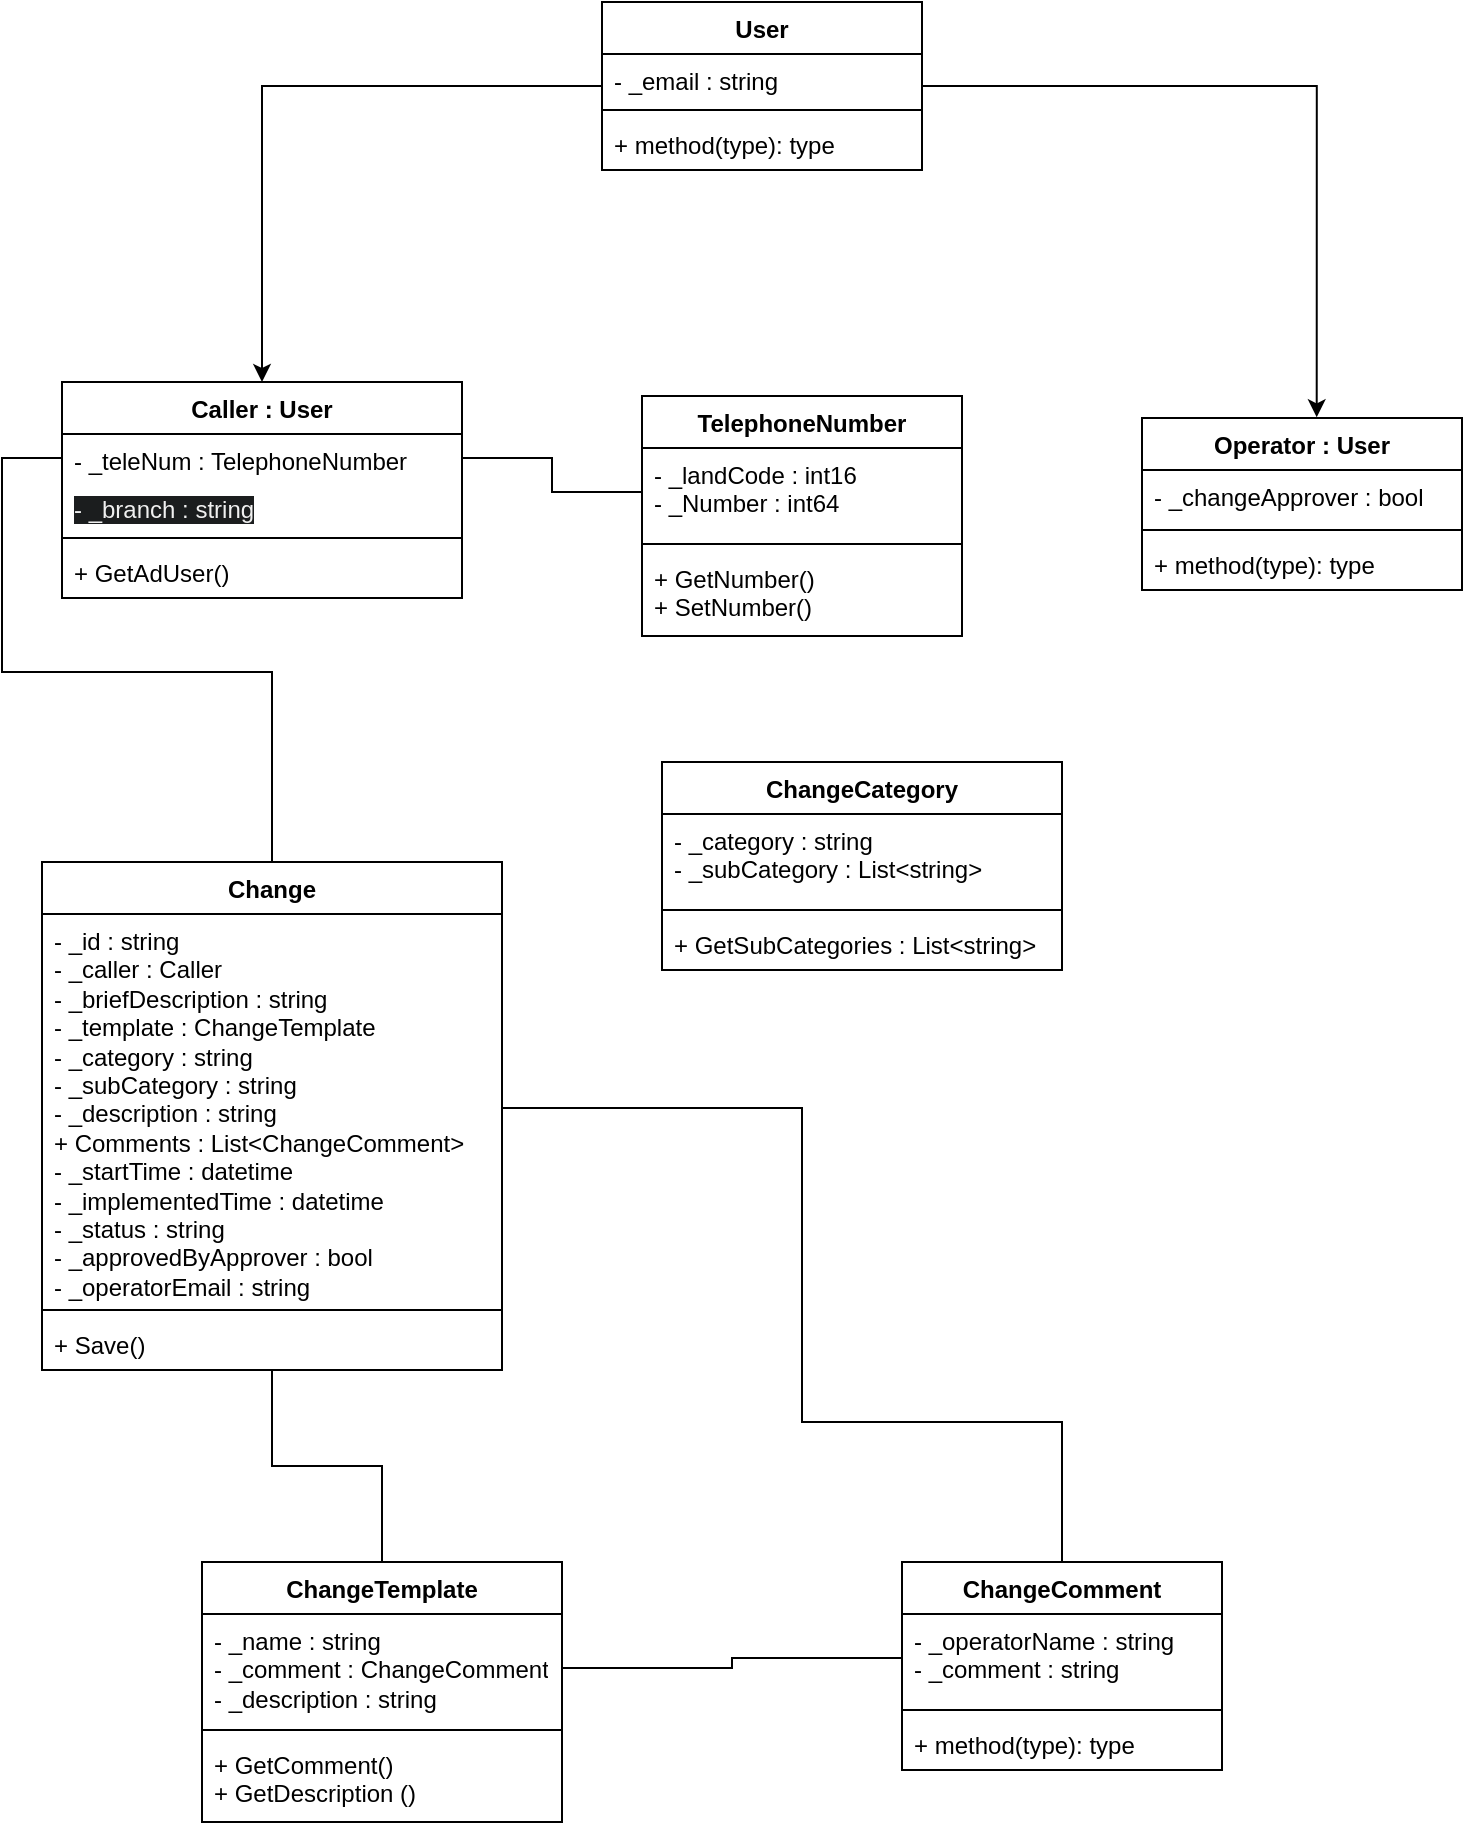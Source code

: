 <mxfile version="24.1.0" type="device">
  <diagram id="C5RBs43oDa-KdzZeNtuy" name="Page-1">
    <mxGraphModel dx="929" dy="1187" grid="1" gridSize="10" guides="1" tooltips="1" connect="1" arrows="1" fold="1" page="1" pageScale="1" pageWidth="827" pageHeight="1169" math="0" shadow="0">
      <root>
        <mxCell id="WIyWlLk6GJQsqaUBKTNV-0" />
        <mxCell id="WIyWlLk6GJQsqaUBKTNV-1" parent="WIyWlLk6GJQsqaUBKTNV-0" />
        <mxCell id="19rDqTsKs1Nc5wk-fJlx-0" value="Caller : User" style="swimlane;fontStyle=1;align=center;verticalAlign=top;childLayout=stackLayout;horizontal=1;startSize=26;horizontalStack=0;resizeParent=1;resizeParentMax=0;resizeLast=0;collapsible=1;marginBottom=0;whiteSpace=wrap;html=1;" parent="WIyWlLk6GJQsqaUBKTNV-1" vertex="1">
          <mxGeometry x="79" y="210" width="200" height="108" as="geometry" />
        </mxCell>
        <mxCell id="19rDqTsKs1Nc5wk-fJlx-1" value="- _teleNum : TelephoneNumber" style="text;strokeColor=none;fillColor=none;align=left;verticalAlign=top;spacingLeft=4;spacingRight=4;overflow=hidden;rotatable=0;points=[[0,0.5],[1,0.5]];portConstraint=eastwest;whiteSpace=wrap;html=1;" parent="19rDqTsKs1Nc5wk-fJlx-0" vertex="1">
          <mxGeometry y="26" width="200" height="24" as="geometry" />
        </mxCell>
        <mxCell id="vjymRNSx_NfSV9lil332-0" value="&lt;span style=&quot;color: rgb(240, 240, 240); font-family: Helvetica; font-size: 12px; font-style: normal; font-variant-ligatures: normal; font-variant-caps: normal; font-weight: 400; letter-spacing: normal; orphans: 2; text-align: left; text-indent: 0px; text-transform: none; widows: 2; word-spacing: 0px; -webkit-text-stroke-width: 0px; white-space: normal; background-color: rgb(27, 29, 30); text-decoration-thickness: initial; text-decoration-style: initial; text-decoration-color: initial; display: inline !important; float: none;&quot;&gt;- _branch : string&lt;/span&gt;&lt;div&gt;&lt;br/&gt;&lt;/div&gt;" style="text;strokeColor=none;fillColor=none;align=left;verticalAlign=top;spacingLeft=4;spacingRight=4;overflow=hidden;rotatable=0;points=[[0,0.5],[1,0.5]];portConstraint=eastwest;whiteSpace=wrap;html=1;" vertex="1" parent="19rDqTsKs1Nc5wk-fJlx-0">
          <mxGeometry y="50" width="200" height="24" as="geometry" />
        </mxCell>
        <mxCell id="19rDqTsKs1Nc5wk-fJlx-2" value="" style="line;strokeWidth=1;fillColor=none;align=left;verticalAlign=middle;spacingTop=-1;spacingLeft=3;spacingRight=3;rotatable=0;labelPosition=right;points=[];portConstraint=eastwest;strokeColor=inherit;" parent="19rDqTsKs1Nc5wk-fJlx-0" vertex="1">
          <mxGeometry y="74" width="200" height="8" as="geometry" />
        </mxCell>
        <mxCell id="19rDqTsKs1Nc5wk-fJlx-3" value="+ GetAdUser()" style="text;strokeColor=none;fillColor=none;align=left;verticalAlign=top;spacingLeft=4;spacingRight=4;overflow=hidden;rotatable=0;points=[[0,0.5],[1,0.5]];portConstraint=eastwest;whiteSpace=wrap;html=1;" parent="19rDqTsKs1Nc5wk-fJlx-0" vertex="1">
          <mxGeometry y="82" width="200" height="26" as="geometry" />
        </mxCell>
        <mxCell id="19rDqTsKs1Nc5wk-fJlx-4" value="TelephoneNumber" style="swimlane;fontStyle=1;align=center;verticalAlign=top;childLayout=stackLayout;horizontal=1;startSize=26;horizontalStack=0;resizeParent=1;resizeParentMax=0;resizeLast=0;collapsible=1;marginBottom=0;whiteSpace=wrap;html=1;" parent="WIyWlLk6GJQsqaUBKTNV-1" vertex="1">
          <mxGeometry x="369" y="217" width="160" height="120" as="geometry" />
        </mxCell>
        <mxCell id="19rDqTsKs1Nc5wk-fJlx-5" value="- _landCode : int16&lt;div&gt;- _Number : int64&lt;/div&gt;" style="text;strokeColor=none;fillColor=none;align=left;verticalAlign=top;spacingLeft=4;spacingRight=4;overflow=hidden;rotatable=0;points=[[0,0.5],[1,0.5]];portConstraint=eastwest;whiteSpace=wrap;html=1;" parent="19rDqTsKs1Nc5wk-fJlx-4" vertex="1">
          <mxGeometry y="26" width="160" height="44" as="geometry" />
        </mxCell>
        <mxCell id="19rDqTsKs1Nc5wk-fJlx-6" value="" style="line;strokeWidth=1;fillColor=none;align=left;verticalAlign=middle;spacingTop=-1;spacingLeft=3;spacingRight=3;rotatable=0;labelPosition=right;points=[];portConstraint=eastwest;strokeColor=inherit;" parent="19rDqTsKs1Nc5wk-fJlx-4" vertex="1">
          <mxGeometry y="70" width="160" height="8" as="geometry" />
        </mxCell>
        <mxCell id="19rDqTsKs1Nc5wk-fJlx-7" value="+ GetNumber()&lt;div&gt;+ SetNumber()&lt;/div&gt;" style="text;strokeColor=none;fillColor=none;align=left;verticalAlign=top;spacingLeft=4;spacingRight=4;overflow=hidden;rotatable=0;points=[[0,0.5],[1,0.5]];portConstraint=eastwest;whiteSpace=wrap;html=1;" parent="19rDqTsKs1Nc5wk-fJlx-4" vertex="1">
          <mxGeometry y="78" width="160" height="42" as="geometry" />
        </mxCell>
        <mxCell id="19rDqTsKs1Nc5wk-fJlx-8" style="edgeStyle=orthogonalEdgeStyle;rounded=0;orthogonalLoop=1;jettySize=auto;html=1;endArrow=none;endFill=0;entryX=0;entryY=0.5;entryDx=0;entryDy=0;" parent="WIyWlLk6GJQsqaUBKTNV-1" source="19rDqTsKs1Nc5wk-fJlx-1" target="19rDqTsKs1Nc5wk-fJlx-5" edge="1">
          <mxGeometry relative="1" as="geometry">
            <mxPoint x="329" y="310" as="targetPoint" />
          </mxGeometry>
        </mxCell>
        <mxCell id="19rDqTsKs1Nc5wk-fJlx-15" style="edgeStyle=orthogonalEdgeStyle;rounded=0;orthogonalLoop=1;jettySize=auto;html=1;entryX=0;entryY=0.5;entryDx=0;entryDy=0;endArrow=none;endFill=0;" parent="WIyWlLk6GJQsqaUBKTNV-1" source="19rDqTsKs1Nc5wk-fJlx-10" target="19rDqTsKs1Nc5wk-fJlx-1" edge="1">
          <mxGeometry relative="1" as="geometry" />
        </mxCell>
        <mxCell id="19rDqTsKs1Nc5wk-fJlx-28" style="edgeStyle=orthogonalEdgeStyle;rounded=0;orthogonalLoop=1;jettySize=auto;html=1;entryX=0.5;entryY=0;entryDx=0;entryDy=0;endArrow=none;endFill=0;" parent="WIyWlLk6GJQsqaUBKTNV-1" source="19rDqTsKs1Nc5wk-fJlx-10" target="19rDqTsKs1Nc5wk-fJlx-20" edge="1">
          <mxGeometry relative="1" as="geometry" />
        </mxCell>
        <mxCell id="19rDqTsKs1Nc5wk-fJlx-10" value="Change" style="swimlane;fontStyle=1;align=center;verticalAlign=top;childLayout=stackLayout;horizontal=1;startSize=26;horizontalStack=0;resizeParent=1;resizeParentMax=0;resizeLast=0;collapsible=1;marginBottom=0;whiteSpace=wrap;html=1;" parent="WIyWlLk6GJQsqaUBKTNV-1" vertex="1">
          <mxGeometry x="69" y="450" width="230" height="254" as="geometry" />
        </mxCell>
        <mxCell id="19rDqTsKs1Nc5wk-fJlx-11" value="&lt;div&gt;- _id : string&lt;/div&gt;&lt;div&gt;- _caller : Caller&lt;/div&gt;- _briefDescription : string&lt;div&gt;- _template : ChangeTemplate&lt;/div&gt;&lt;div&gt;- _category : string&lt;/div&gt;&lt;div&gt;- _subCategory : string&lt;/div&gt;&lt;div&gt;- _description : string&lt;/div&gt;&lt;div&gt;+ Comments : List&amp;lt;ChangeComment&amp;gt;&lt;/div&gt;&lt;div&gt;- _startTime : datetime&lt;/div&gt;&lt;div&gt;- _implementedTime : datetime&lt;/div&gt;&lt;div&gt;- _status : string&lt;/div&gt;&lt;div&gt;- _approvedByApprover : bool&lt;/div&gt;&lt;div&gt;- _operatorEmail : string&lt;/div&gt;" style="text;strokeColor=none;fillColor=none;align=left;verticalAlign=top;spacingLeft=4;spacingRight=4;overflow=hidden;rotatable=0;points=[[0,0.5],[1,0.5]];portConstraint=eastwest;whiteSpace=wrap;html=1;" parent="19rDqTsKs1Nc5wk-fJlx-10" vertex="1">
          <mxGeometry y="26" width="230" height="194" as="geometry" />
        </mxCell>
        <mxCell id="19rDqTsKs1Nc5wk-fJlx-12" value="" style="line;strokeWidth=1;fillColor=none;align=left;verticalAlign=middle;spacingTop=-1;spacingLeft=3;spacingRight=3;rotatable=0;labelPosition=right;points=[];portConstraint=eastwest;strokeColor=inherit;" parent="19rDqTsKs1Nc5wk-fJlx-10" vertex="1">
          <mxGeometry y="220" width="230" height="8" as="geometry" />
        </mxCell>
        <mxCell id="19rDqTsKs1Nc5wk-fJlx-13" value="+ Save()" style="text;strokeColor=none;fillColor=none;align=left;verticalAlign=top;spacingLeft=4;spacingRight=4;overflow=hidden;rotatable=0;points=[[0,0.5],[1,0.5]];portConstraint=eastwest;whiteSpace=wrap;html=1;" parent="19rDqTsKs1Nc5wk-fJlx-10" vertex="1">
          <mxGeometry y="228" width="230" height="26" as="geometry" />
        </mxCell>
        <mxCell id="19rDqTsKs1Nc5wk-fJlx-16" value="ChangeCategory" style="swimlane;fontStyle=1;align=center;verticalAlign=top;childLayout=stackLayout;horizontal=1;startSize=26;horizontalStack=0;resizeParent=1;resizeParentMax=0;resizeLast=0;collapsible=1;marginBottom=0;whiteSpace=wrap;html=1;" parent="WIyWlLk6GJQsqaUBKTNV-1" vertex="1">
          <mxGeometry x="379" y="400" width="200" height="104" as="geometry" />
        </mxCell>
        <mxCell id="19rDqTsKs1Nc5wk-fJlx-17" value="- _category : string&lt;div&gt;- _subCategory : List&amp;lt;string&amp;gt;&lt;/div&gt;" style="text;strokeColor=none;fillColor=none;align=left;verticalAlign=top;spacingLeft=4;spacingRight=4;overflow=hidden;rotatable=0;points=[[0,0.5],[1,0.5]];portConstraint=eastwest;whiteSpace=wrap;html=1;" parent="19rDqTsKs1Nc5wk-fJlx-16" vertex="1">
          <mxGeometry y="26" width="200" height="44" as="geometry" />
        </mxCell>
        <mxCell id="19rDqTsKs1Nc5wk-fJlx-18" value="" style="line;strokeWidth=1;fillColor=none;align=left;verticalAlign=middle;spacingTop=-1;spacingLeft=3;spacingRight=3;rotatable=0;labelPosition=right;points=[];portConstraint=eastwest;strokeColor=inherit;" parent="19rDqTsKs1Nc5wk-fJlx-16" vertex="1">
          <mxGeometry y="70" width="200" height="8" as="geometry" />
        </mxCell>
        <mxCell id="19rDqTsKs1Nc5wk-fJlx-19" value="+ GetSubCategories : List&amp;lt;string&amp;gt;" style="text;strokeColor=none;fillColor=none;align=left;verticalAlign=top;spacingLeft=4;spacingRight=4;overflow=hidden;rotatable=0;points=[[0,0.5],[1,0.5]];portConstraint=eastwest;whiteSpace=wrap;html=1;" parent="19rDqTsKs1Nc5wk-fJlx-16" vertex="1">
          <mxGeometry y="78" width="200" height="26" as="geometry" />
        </mxCell>
        <mxCell id="19rDqTsKs1Nc5wk-fJlx-20" value="ChangeTemplate" style="swimlane;fontStyle=1;align=center;verticalAlign=top;childLayout=stackLayout;horizontal=1;startSize=26;horizontalStack=0;resizeParent=1;resizeParentMax=0;resizeLast=0;collapsible=1;marginBottom=0;whiteSpace=wrap;html=1;" parent="WIyWlLk6GJQsqaUBKTNV-1" vertex="1">
          <mxGeometry x="149" y="800" width="180" height="130" as="geometry" />
        </mxCell>
        <mxCell id="19rDqTsKs1Nc5wk-fJlx-21" value="- _name : string&lt;div&gt;- _comment : ChangeComment&lt;/div&gt;&lt;div&gt;- _description : string&lt;/div&gt;" style="text;strokeColor=none;fillColor=none;align=left;verticalAlign=top;spacingLeft=4;spacingRight=4;overflow=hidden;rotatable=0;points=[[0,0.5],[1,0.5]];portConstraint=eastwest;whiteSpace=wrap;html=1;" parent="19rDqTsKs1Nc5wk-fJlx-20" vertex="1">
          <mxGeometry y="26" width="180" height="54" as="geometry" />
        </mxCell>
        <mxCell id="19rDqTsKs1Nc5wk-fJlx-22" value="" style="line;strokeWidth=1;fillColor=none;align=left;verticalAlign=middle;spacingTop=-1;spacingLeft=3;spacingRight=3;rotatable=0;labelPosition=right;points=[];portConstraint=eastwest;strokeColor=inherit;" parent="19rDqTsKs1Nc5wk-fJlx-20" vertex="1">
          <mxGeometry y="80" width="180" height="8" as="geometry" />
        </mxCell>
        <mxCell id="19rDqTsKs1Nc5wk-fJlx-23" value="+ GetComment()&lt;div&gt;+ GetDescription ()&lt;/div&gt;" style="text;strokeColor=none;fillColor=none;align=left;verticalAlign=top;spacingLeft=4;spacingRight=4;overflow=hidden;rotatable=0;points=[[0,0.5],[1,0.5]];portConstraint=eastwest;whiteSpace=wrap;html=1;" parent="19rDqTsKs1Nc5wk-fJlx-20" vertex="1">
          <mxGeometry y="88" width="180" height="42" as="geometry" />
        </mxCell>
        <mxCell id="19rDqTsKs1Nc5wk-fJlx-24" value="ChangeComment" style="swimlane;fontStyle=1;align=center;verticalAlign=top;childLayout=stackLayout;horizontal=1;startSize=26;horizontalStack=0;resizeParent=1;resizeParentMax=0;resizeLast=0;collapsible=1;marginBottom=0;whiteSpace=wrap;html=1;" parent="WIyWlLk6GJQsqaUBKTNV-1" vertex="1">
          <mxGeometry x="499" y="800" width="160" height="104" as="geometry" />
        </mxCell>
        <mxCell id="19rDqTsKs1Nc5wk-fJlx-25" value="- _operatorName : string&lt;div&gt;- _comment : string&lt;/div&gt;" style="text;strokeColor=none;fillColor=none;align=left;verticalAlign=top;spacingLeft=4;spacingRight=4;overflow=hidden;rotatable=0;points=[[0,0.5],[1,0.5]];portConstraint=eastwest;whiteSpace=wrap;html=1;" parent="19rDqTsKs1Nc5wk-fJlx-24" vertex="1">
          <mxGeometry y="26" width="160" height="44" as="geometry" />
        </mxCell>
        <mxCell id="19rDqTsKs1Nc5wk-fJlx-26" value="" style="line;strokeWidth=1;fillColor=none;align=left;verticalAlign=middle;spacingTop=-1;spacingLeft=3;spacingRight=3;rotatable=0;labelPosition=right;points=[];portConstraint=eastwest;strokeColor=inherit;" parent="19rDqTsKs1Nc5wk-fJlx-24" vertex="1">
          <mxGeometry y="70" width="160" height="8" as="geometry" />
        </mxCell>
        <mxCell id="19rDqTsKs1Nc5wk-fJlx-27" value="+ method(type): type" style="text;strokeColor=none;fillColor=none;align=left;verticalAlign=top;spacingLeft=4;spacingRight=4;overflow=hidden;rotatable=0;points=[[0,0.5],[1,0.5]];portConstraint=eastwest;whiteSpace=wrap;html=1;" parent="19rDqTsKs1Nc5wk-fJlx-24" vertex="1">
          <mxGeometry y="78" width="160" height="26" as="geometry" />
        </mxCell>
        <mxCell id="19rDqTsKs1Nc5wk-fJlx-29" style="edgeStyle=orthogonalEdgeStyle;rounded=0;orthogonalLoop=1;jettySize=auto;html=1;endArrow=none;endFill=0;" parent="WIyWlLk6GJQsqaUBKTNV-1" source="19rDqTsKs1Nc5wk-fJlx-11" target="19rDqTsKs1Nc5wk-fJlx-24" edge="1">
          <mxGeometry relative="1" as="geometry">
            <Array as="points">
              <mxPoint x="449" y="573" />
              <mxPoint x="449" y="730" />
              <mxPoint x="579" y="730" />
            </Array>
          </mxGeometry>
        </mxCell>
        <mxCell id="19rDqTsKs1Nc5wk-fJlx-30" style="edgeStyle=orthogonalEdgeStyle;rounded=0;orthogonalLoop=1;jettySize=auto;html=1;endArrow=none;endFill=0;" parent="WIyWlLk6GJQsqaUBKTNV-1" source="19rDqTsKs1Nc5wk-fJlx-21" target="19rDqTsKs1Nc5wk-fJlx-25" edge="1">
          <mxGeometry relative="1" as="geometry" />
        </mxCell>
        <mxCell id="19rDqTsKs1Nc5wk-fJlx-32" value="Operator : User" style="swimlane;fontStyle=1;align=center;verticalAlign=top;childLayout=stackLayout;horizontal=1;startSize=26;horizontalStack=0;resizeParent=1;resizeParentMax=0;resizeLast=0;collapsible=1;marginBottom=0;whiteSpace=wrap;html=1;" parent="WIyWlLk6GJQsqaUBKTNV-1" vertex="1">
          <mxGeometry x="619" y="228" width="160" height="86" as="geometry" />
        </mxCell>
        <mxCell id="19rDqTsKs1Nc5wk-fJlx-33" value="- _changeApprover : bool" style="text;strokeColor=none;fillColor=none;align=left;verticalAlign=top;spacingLeft=4;spacingRight=4;overflow=hidden;rotatable=0;points=[[0,0.5],[1,0.5]];portConstraint=eastwest;whiteSpace=wrap;html=1;" parent="19rDqTsKs1Nc5wk-fJlx-32" vertex="1">
          <mxGeometry y="26" width="160" height="26" as="geometry" />
        </mxCell>
        <mxCell id="19rDqTsKs1Nc5wk-fJlx-34" value="" style="line;strokeWidth=1;fillColor=none;align=left;verticalAlign=middle;spacingTop=-1;spacingLeft=3;spacingRight=3;rotatable=0;labelPosition=right;points=[];portConstraint=eastwest;strokeColor=inherit;" parent="19rDqTsKs1Nc5wk-fJlx-32" vertex="1">
          <mxGeometry y="52" width="160" height="8" as="geometry" />
        </mxCell>
        <mxCell id="19rDqTsKs1Nc5wk-fJlx-35" value="+ method(type): type" style="text;strokeColor=none;fillColor=none;align=left;verticalAlign=top;spacingLeft=4;spacingRight=4;overflow=hidden;rotatable=0;points=[[0,0.5],[1,0.5]];portConstraint=eastwest;whiteSpace=wrap;html=1;" parent="19rDqTsKs1Nc5wk-fJlx-32" vertex="1">
          <mxGeometry y="60" width="160" height="26" as="geometry" />
        </mxCell>
        <mxCell id="19rDqTsKs1Nc5wk-fJlx-40" style="edgeStyle=orthogonalEdgeStyle;rounded=0;orthogonalLoop=1;jettySize=auto;html=1;entryX=0.5;entryY=0;entryDx=0;entryDy=0;" parent="WIyWlLk6GJQsqaUBKTNV-1" source="19rDqTsKs1Nc5wk-fJlx-36" target="19rDqTsKs1Nc5wk-fJlx-0" edge="1">
          <mxGeometry relative="1" as="geometry" />
        </mxCell>
        <mxCell id="19rDqTsKs1Nc5wk-fJlx-36" value="User" style="swimlane;fontStyle=1;align=center;verticalAlign=top;childLayout=stackLayout;horizontal=1;startSize=26;horizontalStack=0;resizeParent=1;resizeParentMax=0;resizeLast=0;collapsible=1;marginBottom=0;whiteSpace=wrap;html=1;" parent="WIyWlLk6GJQsqaUBKTNV-1" vertex="1">
          <mxGeometry x="349" y="20" width="160" height="84" as="geometry" />
        </mxCell>
        <mxCell id="19rDqTsKs1Nc5wk-fJlx-37" value="&lt;div&gt;- _email : string&lt;/div&gt;" style="text;strokeColor=none;fillColor=none;align=left;verticalAlign=top;spacingLeft=4;spacingRight=4;overflow=hidden;rotatable=0;points=[[0,0.5],[1,0.5]];portConstraint=eastwest;whiteSpace=wrap;html=1;" parent="19rDqTsKs1Nc5wk-fJlx-36" vertex="1">
          <mxGeometry y="26" width="160" height="24" as="geometry" />
        </mxCell>
        <mxCell id="19rDqTsKs1Nc5wk-fJlx-38" value="" style="line;strokeWidth=1;fillColor=none;align=left;verticalAlign=middle;spacingTop=-1;spacingLeft=3;spacingRight=3;rotatable=0;labelPosition=right;points=[];portConstraint=eastwest;strokeColor=inherit;" parent="19rDqTsKs1Nc5wk-fJlx-36" vertex="1">
          <mxGeometry y="50" width="160" height="8" as="geometry" />
        </mxCell>
        <mxCell id="19rDqTsKs1Nc5wk-fJlx-39" value="+ method(type): type" style="text;strokeColor=none;fillColor=none;align=left;verticalAlign=top;spacingLeft=4;spacingRight=4;overflow=hidden;rotatable=0;points=[[0,0.5],[1,0.5]];portConstraint=eastwest;whiteSpace=wrap;html=1;" parent="19rDqTsKs1Nc5wk-fJlx-36" vertex="1">
          <mxGeometry y="58" width="160" height="26" as="geometry" />
        </mxCell>
        <mxCell id="19rDqTsKs1Nc5wk-fJlx-41" style="edgeStyle=orthogonalEdgeStyle;rounded=0;orthogonalLoop=1;jettySize=auto;html=1;entryX=0.546;entryY=-0.004;entryDx=0;entryDy=0;entryPerimeter=0;" parent="WIyWlLk6GJQsqaUBKTNV-1" source="19rDqTsKs1Nc5wk-fJlx-36" target="19rDqTsKs1Nc5wk-fJlx-32" edge="1">
          <mxGeometry relative="1" as="geometry" />
        </mxCell>
      </root>
    </mxGraphModel>
  </diagram>
</mxfile>
